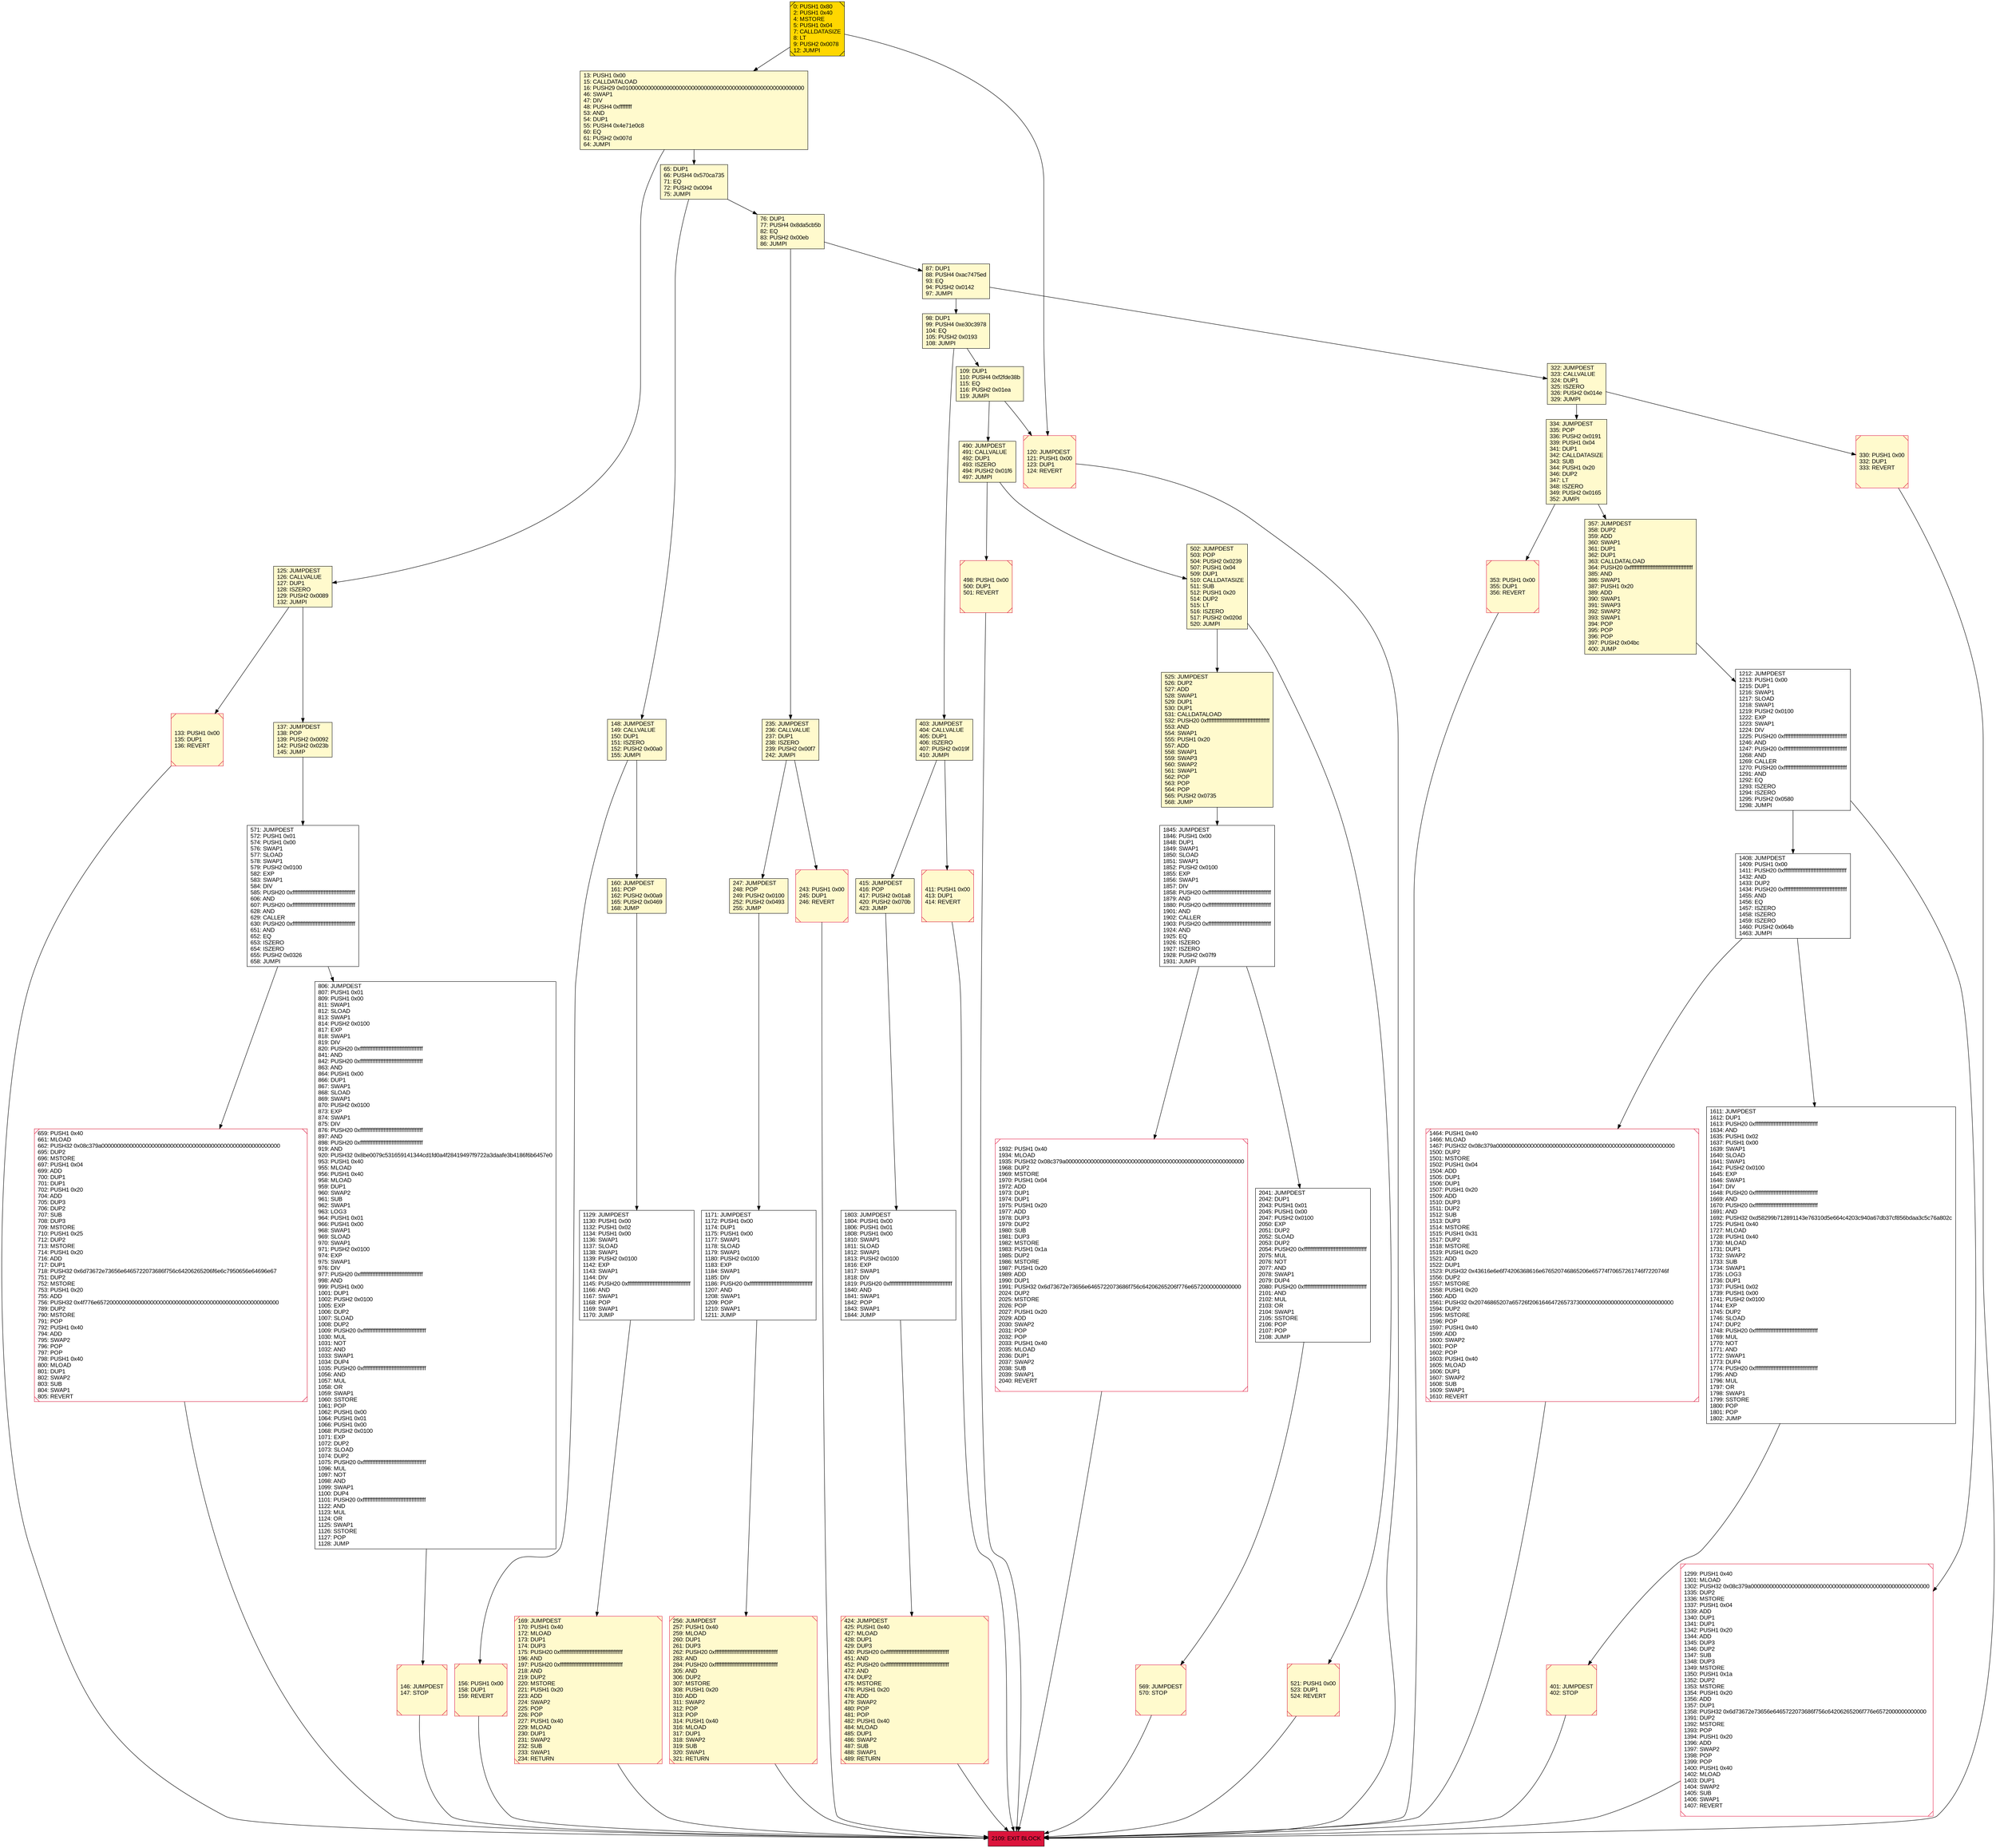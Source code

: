 digraph G {
bgcolor=transparent rankdir=UD;
node [shape=box style=filled color=black fillcolor=white fontname=arial fontcolor=black];
148 [label="148: JUMPDEST\l149: CALLVALUE\l150: DUP1\l151: ISZERO\l152: PUSH2 0x00a0\l155: JUMPI\l" fillcolor=lemonchiffon ];
490 [label="490: JUMPDEST\l491: CALLVALUE\l492: DUP1\l493: ISZERO\l494: PUSH2 0x01f6\l497: JUMPI\l" fillcolor=lemonchiffon ];
1408 [label="1408: JUMPDEST\l1409: PUSH1 0x00\l1411: PUSH20 0xffffffffffffffffffffffffffffffffffffffff\l1432: AND\l1433: DUP2\l1434: PUSH20 0xffffffffffffffffffffffffffffffffffffffff\l1455: AND\l1456: EQ\l1457: ISZERO\l1458: ISZERO\l1459: ISZERO\l1460: PUSH2 0x064b\l1463: JUMPI\l" ];
401 [label="401: JUMPDEST\l402: STOP\l" fillcolor=lemonchiffon shape=Msquare color=crimson ];
146 [label="146: JUMPDEST\l147: STOP\l" fillcolor=lemonchiffon shape=Msquare color=crimson ];
13 [label="13: PUSH1 0x00\l15: CALLDATALOAD\l16: PUSH29 0x0100000000000000000000000000000000000000000000000000000000\l46: SWAP1\l47: DIV\l48: PUSH4 0xffffffff\l53: AND\l54: DUP1\l55: PUSH4 0x4e71e0c8\l60: EQ\l61: PUSH2 0x007d\l64: JUMPI\l" fillcolor=lemonchiffon ];
1171 [label="1171: JUMPDEST\l1172: PUSH1 0x00\l1174: DUP1\l1175: PUSH1 0x00\l1177: SWAP1\l1178: SLOAD\l1179: SWAP1\l1180: PUSH2 0x0100\l1183: EXP\l1184: SWAP1\l1185: DIV\l1186: PUSH20 0xffffffffffffffffffffffffffffffffffffffff\l1207: AND\l1208: SWAP1\l1209: POP\l1210: SWAP1\l1211: JUMP\l" ];
415 [label="415: JUMPDEST\l416: POP\l417: PUSH2 0x01a8\l420: PUSH2 0x070b\l423: JUMP\l" fillcolor=lemonchiffon ];
1299 [label="1299: PUSH1 0x40\l1301: MLOAD\l1302: PUSH32 0x08c379a000000000000000000000000000000000000000000000000000000000\l1335: DUP2\l1336: MSTORE\l1337: PUSH1 0x04\l1339: ADD\l1340: DUP1\l1341: DUP1\l1342: PUSH1 0x20\l1344: ADD\l1345: DUP3\l1346: DUP2\l1347: SUB\l1348: DUP3\l1349: MSTORE\l1350: PUSH1 0x1a\l1352: DUP2\l1353: MSTORE\l1354: PUSH1 0x20\l1356: ADD\l1357: DUP1\l1358: PUSH32 0x6d73672e73656e6465722073686f756c64206265206f776e6572000000000000\l1391: DUP2\l1392: MSTORE\l1393: POP\l1394: PUSH1 0x20\l1396: ADD\l1397: SWAP2\l1398: POP\l1399: POP\l1400: PUSH1 0x40\l1402: MLOAD\l1403: DUP1\l1404: SWAP2\l1405: SUB\l1406: SWAP1\l1407: REVERT\l" shape=Msquare color=crimson ];
1932 [label="1932: PUSH1 0x40\l1934: MLOAD\l1935: PUSH32 0x08c379a000000000000000000000000000000000000000000000000000000000\l1968: DUP2\l1969: MSTORE\l1970: PUSH1 0x04\l1972: ADD\l1973: DUP1\l1974: DUP1\l1975: PUSH1 0x20\l1977: ADD\l1978: DUP3\l1979: DUP2\l1980: SUB\l1981: DUP3\l1982: MSTORE\l1983: PUSH1 0x1a\l1985: DUP2\l1986: MSTORE\l1987: PUSH1 0x20\l1989: ADD\l1990: DUP1\l1991: PUSH32 0x6d73672e73656e6465722073686f756c64206265206f776e6572000000000000\l2024: DUP2\l2025: MSTORE\l2026: POP\l2027: PUSH1 0x20\l2029: ADD\l2030: SWAP2\l2031: POP\l2032: POP\l2033: PUSH1 0x40\l2035: MLOAD\l2036: DUP1\l2037: SWAP2\l2038: SUB\l2039: SWAP1\l2040: REVERT\l" shape=Msquare color=crimson ];
403 [label="403: JUMPDEST\l404: CALLVALUE\l405: DUP1\l406: ISZERO\l407: PUSH2 0x019f\l410: JUMPI\l" fillcolor=lemonchiffon ];
109 [label="109: DUP1\l110: PUSH4 0xf2fde38b\l115: EQ\l116: PUSH2 0x01ea\l119: JUMPI\l" fillcolor=lemonchiffon ];
502 [label="502: JUMPDEST\l503: POP\l504: PUSH2 0x0239\l507: PUSH1 0x04\l509: DUP1\l510: CALLDATASIZE\l511: SUB\l512: PUSH1 0x20\l514: DUP2\l515: LT\l516: ISZERO\l517: PUSH2 0x020d\l520: JUMPI\l" fillcolor=lemonchiffon ];
133 [label="133: PUSH1 0x00\l135: DUP1\l136: REVERT\l" fillcolor=lemonchiffon shape=Msquare color=crimson ];
806 [label="806: JUMPDEST\l807: PUSH1 0x01\l809: PUSH1 0x00\l811: SWAP1\l812: SLOAD\l813: SWAP1\l814: PUSH2 0x0100\l817: EXP\l818: SWAP1\l819: DIV\l820: PUSH20 0xffffffffffffffffffffffffffffffffffffffff\l841: AND\l842: PUSH20 0xffffffffffffffffffffffffffffffffffffffff\l863: AND\l864: PUSH1 0x00\l866: DUP1\l867: SWAP1\l868: SLOAD\l869: SWAP1\l870: PUSH2 0x0100\l873: EXP\l874: SWAP1\l875: DIV\l876: PUSH20 0xffffffffffffffffffffffffffffffffffffffff\l897: AND\l898: PUSH20 0xffffffffffffffffffffffffffffffffffffffff\l919: AND\l920: PUSH32 0x8be0079c531659141344cd1fd0a4f28419497f9722a3daafe3b4186f6b6457e0\l953: PUSH1 0x40\l955: MLOAD\l956: PUSH1 0x40\l958: MLOAD\l959: DUP1\l960: SWAP2\l961: SUB\l962: SWAP1\l963: LOG3\l964: PUSH1 0x01\l966: PUSH1 0x00\l968: SWAP1\l969: SLOAD\l970: SWAP1\l971: PUSH2 0x0100\l974: EXP\l975: SWAP1\l976: DIV\l977: PUSH20 0xffffffffffffffffffffffffffffffffffffffff\l998: AND\l999: PUSH1 0x00\l1001: DUP1\l1002: PUSH2 0x0100\l1005: EXP\l1006: DUP2\l1007: SLOAD\l1008: DUP2\l1009: PUSH20 0xffffffffffffffffffffffffffffffffffffffff\l1030: MUL\l1031: NOT\l1032: AND\l1033: SWAP1\l1034: DUP4\l1035: PUSH20 0xffffffffffffffffffffffffffffffffffffffff\l1056: AND\l1057: MUL\l1058: OR\l1059: SWAP1\l1060: SSTORE\l1061: POP\l1062: PUSH1 0x00\l1064: PUSH1 0x01\l1066: PUSH1 0x00\l1068: PUSH2 0x0100\l1071: EXP\l1072: DUP2\l1073: SLOAD\l1074: DUP2\l1075: PUSH20 0xffffffffffffffffffffffffffffffffffffffff\l1096: MUL\l1097: NOT\l1098: AND\l1099: SWAP1\l1100: DUP4\l1101: PUSH20 0xffffffffffffffffffffffffffffffffffffffff\l1122: AND\l1123: MUL\l1124: OR\l1125: SWAP1\l1126: SSTORE\l1127: POP\l1128: JUMP\l" ];
247 [label="247: JUMPDEST\l248: POP\l249: PUSH2 0x0100\l252: PUSH2 0x0493\l255: JUMP\l" fillcolor=lemonchiffon ];
87 [label="87: DUP1\l88: PUSH4 0xac7475ed\l93: EQ\l94: PUSH2 0x0142\l97: JUMPI\l" fillcolor=lemonchiffon ];
521 [label="521: PUSH1 0x00\l523: DUP1\l524: REVERT\l" fillcolor=lemonchiffon shape=Msquare color=crimson ];
1845 [label="1845: JUMPDEST\l1846: PUSH1 0x00\l1848: DUP1\l1849: SWAP1\l1850: SLOAD\l1851: SWAP1\l1852: PUSH2 0x0100\l1855: EXP\l1856: SWAP1\l1857: DIV\l1858: PUSH20 0xffffffffffffffffffffffffffffffffffffffff\l1879: AND\l1880: PUSH20 0xffffffffffffffffffffffffffffffffffffffff\l1901: AND\l1902: CALLER\l1903: PUSH20 0xffffffffffffffffffffffffffffffffffffffff\l1924: AND\l1925: EQ\l1926: ISZERO\l1927: ISZERO\l1928: PUSH2 0x07f9\l1931: JUMPI\l" ];
659 [label="659: PUSH1 0x40\l661: MLOAD\l662: PUSH32 0x08c379a000000000000000000000000000000000000000000000000000000000\l695: DUP2\l696: MSTORE\l697: PUSH1 0x04\l699: ADD\l700: DUP1\l701: DUP1\l702: PUSH1 0x20\l704: ADD\l705: DUP3\l706: DUP2\l707: SUB\l708: DUP3\l709: MSTORE\l710: PUSH1 0x25\l712: DUP2\l713: MSTORE\l714: PUSH1 0x20\l716: ADD\l717: DUP1\l718: PUSH32 0x6d73672e73656e6465722073686f756c64206265206f6e6c7950656e64696e67\l751: DUP2\l752: MSTORE\l753: PUSH1 0x20\l755: ADD\l756: PUSH32 0x4f776e6572000000000000000000000000000000000000000000000000000000\l789: DUP2\l790: MSTORE\l791: POP\l792: PUSH1 0x40\l794: ADD\l795: SWAP2\l796: POP\l797: POP\l798: PUSH1 0x40\l800: MLOAD\l801: DUP1\l802: SWAP2\l803: SUB\l804: SWAP1\l805: REVERT\l" shape=Msquare color=crimson ];
569 [label="569: JUMPDEST\l570: STOP\l" fillcolor=lemonchiffon shape=Msquare color=crimson ];
76 [label="76: DUP1\l77: PUSH4 0x8da5cb5b\l82: EQ\l83: PUSH2 0x00eb\l86: JUMPI\l" fillcolor=lemonchiffon ];
334 [label="334: JUMPDEST\l335: POP\l336: PUSH2 0x0191\l339: PUSH1 0x04\l341: DUP1\l342: CALLDATASIZE\l343: SUB\l344: PUSH1 0x20\l346: DUP2\l347: LT\l348: ISZERO\l349: PUSH2 0x0165\l352: JUMPI\l" fillcolor=lemonchiffon ];
65 [label="65: DUP1\l66: PUSH4 0x570ca735\l71: EQ\l72: PUSH2 0x0094\l75: JUMPI\l" fillcolor=lemonchiffon ];
125 [label="125: JUMPDEST\l126: CALLVALUE\l127: DUP1\l128: ISZERO\l129: PUSH2 0x0089\l132: JUMPI\l" fillcolor=lemonchiffon ];
0 [label="0: PUSH1 0x80\l2: PUSH1 0x40\l4: MSTORE\l5: PUSH1 0x04\l7: CALLDATASIZE\l8: LT\l9: PUSH2 0x0078\l12: JUMPI\l" fillcolor=lemonchiffon shape=Msquare fillcolor=gold ];
411 [label="411: PUSH1 0x00\l413: DUP1\l414: REVERT\l" fillcolor=lemonchiffon shape=Msquare color=crimson ];
2109 [label="2109: EXIT BLOCK\l" fillcolor=crimson ];
156 [label="156: PUSH1 0x00\l158: DUP1\l159: REVERT\l" fillcolor=lemonchiffon shape=Msquare color=crimson ];
1129 [label="1129: JUMPDEST\l1130: PUSH1 0x00\l1132: PUSH1 0x02\l1134: PUSH1 0x00\l1136: SWAP1\l1137: SLOAD\l1138: SWAP1\l1139: PUSH2 0x0100\l1142: EXP\l1143: SWAP1\l1144: DIV\l1145: PUSH20 0xffffffffffffffffffffffffffffffffffffffff\l1166: AND\l1167: SWAP1\l1168: POP\l1169: SWAP1\l1170: JUMP\l" ];
98 [label="98: DUP1\l99: PUSH4 0xe30c3978\l104: EQ\l105: PUSH2 0x0193\l108: JUMPI\l" fillcolor=lemonchiffon ];
353 [label="353: PUSH1 0x00\l355: DUP1\l356: REVERT\l" fillcolor=lemonchiffon shape=Msquare color=crimson ];
160 [label="160: JUMPDEST\l161: POP\l162: PUSH2 0x00a9\l165: PUSH2 0x0469\l168: JUMP\l" fillcolor=lemonchiffon ];
571 [label="571: JUMPDEST\l572: PUSH1 0x01\l574: PUSH1 0x00\l576: SWAP1\l577: SLOAD\l578: SWAP1\l579: PUSH2 0x0100\l582: EXP\l583: SWAP1\l584: DIV\l585: PUSH20 0xffffffffffffffffffffffffffffffffffffffff\l606: AND\l607: PUSH20 0xffffffffffffffffffffffffffffffffffffffff\l628: AND\l629: CALLER\l630: PUSH20 0xffffffffffffffffffffffffffffffffffffffff\l651: AND\l652: EQ\l653: ISZERO\l654: ISZERO\l655: PUSH2 0x0326\l658: JUMPI\l" ];
1611 [label="1611: JUMPDEST\l1612: DUP1\l1613: PUSH20 0xffffffffffffffffffffffffffffffffffffffff\l1634: AND\l1635: PUSH1 0x02\l1637: PUSH1 0x00\l1639: SWAP1\l1640: SLOAD\l1641: SWAP1\l1642: PUSH2 0x0100\l1645: EXP\l1646: SWAP1\l1647: DIV\l1648: PUSH20 0xffffffffffffffffffffffffffffffffffffffff\l1669: AND\l1670: PUSH20 0xffffffffffffffffffffffffffffffffffffffff\l1691: AND\l1692: PUSH32 0xd58299b712891143e76310d5e664c4203c940a67db37cf856bdaa3c5c76a802c\l1725: PUSH1 0x40\l1727: MLOAD\l1728: PUSH1 0x40\l1730: MLOAD\l1731: DUP1\l1732: SWAP2\l1733: SUB\l1734: SWAP1\l1735: LOG3\l1736: DUP1\l1737: PUSH1 0x02\l1739: PUSH1 0x00\l1741: PUSH2 0x0100\l1744: EXP\l1745: DUP2\l1746: SLOAD\l1747: DUP2\l1748: PUSH20 0xffffffffffffffffffffffffffffffffffffffff\l1769: MUL\l1770: NOT\l1771: AND\l1772: SWAP1\l1773: DUP4\l1774: PUSH20 0xffffffffffffffffffffffffffffffffffffffff\l1795: AND\l1796: MUL\l1797: OR\l1798: SWAP1\l1799: SSTORE\l1800: POP\l1801: POP\l1802: JUMP\l" ];
137 [label="137: JUMPDEST\l138: POP\l139: PUSH2 0x0092\l142: PUSH2 0x023b\l145: JUMP\l" fillcolor=lemonchiffon ];
1803 [label="1803: JUMPDEST\l1804: PUSH1 0x00\l1806: PUSH1 0x01\l1808: PUSH1 0x00\l1810: SWAP1\l1811: SLOAD\l1812: SWAP1\l1813: PUSH2 0x0100\l1816: EXP\l1817: SWAP1\l1818: DIV\l1819: PUSH20 0xffffffffffffffffffffffffffffffffffffffff\l1840: AND\l1841: SWAP1\l1842: POP\l1843: SWAP1\l1844: JUMP\l" ];
1464 [label="1464: PUSH1 0x40\l1466: MLOAD\l1467: PUSH32 0x08c379a000000000000000000000000000000000000000000000000000000000\l1500: DUP2\l1501: MSTORE\l1502: PUSH1 0x04\l1504: ADD\l1505: DUP1\l1506: DUP1\l1507: PUSH1 0x20\l1509: ADD\l1510: DUP3\l1511: DUP2\l1512: SUB\l1513: DUP3\l1514: MSTORE\l1515: PUSH1 0x31\l1517: DUP2\l1518: MSTORE\l1519: PUSH1 0x20\l1521: ADD\l1522: DUP1\l1523: PUSH32 0x43616e6e6f74206368616e676520746865206e65774f70657261746f7220746f\l1556: DUP2\l1557: MSTORE\l1558: PUSH1 0x20\l1560: ADD\l1561: PUSH32 0x20746865207a65726f2061646472657373000000000000000000000000000000\l1594: DUP2\l1595: MSTORE\l1596: POP\l1597: PUSH1 0x40\l1599: ADD\l1600: SWAP2\l1601: POP\l1602: POP\l1603: PUSH1 0x40\l1605: MLOAD\l1606: DUP1\l1607: SWAP2\l1608: SUB\l1609: SWAP1\l1610: REVERT\l" shape=Msquare color=crimson ];
235 [label="235: JUMPDEST\l236: CALLVALUE\l237: DUP1\l238: ISZERO\l239: PUSH2 0x00f7\l242: JUMPI\l" fillcolor=lemonchiffon ];
243 [label="243: PUSH1 0x00\l245: DUP1\l246: REVERT\l" fillcolor=lemonchiffon shape=Msquare color=crimson ];
256 [label="256: JUMPDEST\l257: PUSH1 0x40\l259: MLOAD\l260: DUP1\l261: DUP3\l262: PUSH20 0xffffffffffffffffffffffffffffffffffffffff\l283: AND\l284: PUSH20 0xffffffffffffffffffffffffffffffffffffffff\l305: AND\l306: DUP2\l307: MSTORE\l308: PUSH1 0x20\l310: ADD\l311: SWAP2\l312: POP\l313: POP\l314: PUSH1 0x40\l316: MLOAD\l317: DUP1\l318: SWAP2\l319: SUB\l320: SWAP1\l321: RETURN\l" fillcolor=lemonchiffon shape=Msquare color=crimson ];
498 [label="498: PUSH1 0x00\l500: DUP1\l501: REVERT\l" fillcolor=lemonchiffon shape=Msquare color=crimson ];
1212 [label="1212: JUMPDEST\l1213: PUSH1 0x00\l1215: DUP1\l1216: SWAP1\l1217: SLOAD\l1218: SWAP1\l1219: PUSH2 0x0100\l1222: EXP\l1223: SWAP1\l1224: DIV\l1225: PUSH20 0xffffffffffffffffffffffffffffffffffffffff\l1246: AND\l1247: PUSH20 0xffffffffffffffffffffffffffffffffffffffff\l1268: AND\l1269: CALLER\l1270: PUSH20 0xffffffffffffffffffffffffffffffffffffffff\l1291: AND\l1292: EQ\l1293: ISZERO\l1294: ISZERO\l1295: PUSH2 0x0580\l1298: JUMPI\l" ];
322 [label="322: JUMPDEST\l323: CALLVALUE\l324: DUP1\l325: ISZERO\l326: PUSH2 0x014e\l329: JUMPI\l" fillcolor=lemonchiffon ];
525 [label="525: JUMPDEST\l526: DUP2\l527: ADD\l528: SWAP1\l529: DUP1\l530: DUP1\l531: CALLDATALOAD\l532: PUSH20 0xffffffffffffffffffffffffffffffffffffffff\l553: AND\l554: SWAP1\l555: PUSH1 0x20\l557: ADD\l558: SWAP1\l559: SWAP3\l560: SWAP2\l561: SWAP1\l562: POP\l563: POP\l564: POP\l565: PUSH2 0x0735\l568: JUMP\l" fillcolor=lemonchiffon ];
330 [label="330: PUSH1 0x00\l332: DUP1\l333: REVERT\l" fillcolor=lemonchiffon shape=Msquare color=crimson ];
357 [label="357: JUMPDEST\l358: DUP2\l359: ADD\l360: SWAP1\l361: DUP1\l362: DUP1\l363: CALLDATALOAD\l364: PUSH20 0xffffffffffffffffffffffffffffffffffffffff\l385: AND\l386: SWAP1\l387: PUSH1 0x20\l389: ADD\l390: SWAP1\l391: SWAP3\l392: SWAP2\l393: SWAP1\l394: POP\l395: POP\l396: POP\l397: PUSH2 0x04bc\l400: JUMP\l" fillcolor=lemonchiffon ];
169 [label="169: JUMPDEST\l170: PUSH1 0x40\l172: MLOAD\l173: DUP1\l174: DUP3\l175: PUSH20 0xffffffffffffffffffffffffffffffffffffffff\l196: AND\l197: PUSH20 0xffffffffffffffffffffffffffffffffffffffff\l218: AND\l219: DUP2\l220: MSTORE\l221: PUSH1 0x20\l223: ADD\l224: SWAP2\l225: POP\l226: POP\l227: PUSH1 0x40\l229: MLOAD\l230: DUP1\l231: SWAP2\l232: SUB\l233: SWAP1\l234: RETURN\l" fillcolor=lemonchiffon shape=Msquare color=crimson ];
424 [label="424: JUMPDEST\l425: PUSH1 0x40\l427: MLOAD\l428: DUP1\l429: DUP3\l430: PUSH20 0xffffffffffffffffffffffffffffffffffffffff\l451: AND\l452: PUSH20 0xffffffffffffffffffffffffffffffffffffffff\l473: AND\l474: DUP2\l475: MSTORE\l476: PUSH1 0x20\l478: ADD\l479: SWAP2\l480: POP\l481: POP\l482: PUSH1 0x40\l484: MLOAD\l485: DUP1\l486: SWAP2\l487: SUB\l488: SWAP1\l489: RETURN\l" fillcolor=lemonchiffon shape=Msquare color=crimson ];
2041 [label="2041: JUMPDEST\l2042: DUP1\l2043: PUSH1 0x01\l2045: PUSH1 0x00\l2047: PUSH2 0x0100\l2050: EXP\l2051: DUP2\l2052: SLOAD\l2053: DUP2\l2054: PUSH20 0xffffffffffffffffffffffffffffffffffffffff\l2075: MUL\l2076: NOT\l2077: AND\l2078: SWAP1\l2079: DUP4\l2080: PUSH20 0xffffffffffffffffffffffffffffffffffffffff\l2101: AND\l2102: MUL\l2103: OR\l2104: SWAP1\l2105: SSTORE\l2106: POP\l2107: POP\l2108: JUMP\l" ];
120 [label="120: JUMPDEST\l121: PUSH1 0x00\l123: DUP1\l124: REVERT\l" fillcolor=lemonchiffon shape=Msquare color=crimson ];
156 -> 2109;
235 -> 243;
76 -> 87;
411 -> 2109;
322 -> 330;
502 -> 521;
137 -> 571;
569 -> 2109;
403 -> 415;
659 -> 2109;
521 -> 2109;
65 -> 76;
87 -> 98;
133 -> 2109;
125 -> 133;
98 -> 109;
247 -> 1171;
403 -> 411;
806 -> 146;
490 -> 502;
109 -> 490;
357 -> 1212;
98 -> 403;
1932 -> 2109;
1803 -> 424;
1299 -> 2109;
401 -> 2109;
65 -> 148;
146 -> 2109;
1845 -> 1932;
0 -> 13;
13 -> 65;
13 -> 125;
148 -> 156;
120 -> 2109;
148 -> 160;
415 -> 1803;
1611 -> 401;
334 -> 357;
502 -> 525;
1129 -> 169;
1408 -> 1611;
424 -> 2109;
0 -> 120;
169 -> 2109;
1408 -> 1464;
87 -> 322;
525 -> 1845;
490 -> 498;
2041 -> 569;
1171 -> 256;
322 -> 334;
1845 -> 2041;
330 -> 2109;
1212 -> 1408;
109 -> 120;
1212 -> 1299;
571 -> 806;
256 -> 2109;
498 -> 2109;
243 -> 2109;
571 -> 659;
125 -> 137;
334 -> 353;
235 -> 247;
1464 -> 2109;
353 -> 2109;
76 -> 235;
160 -> 1129;
}